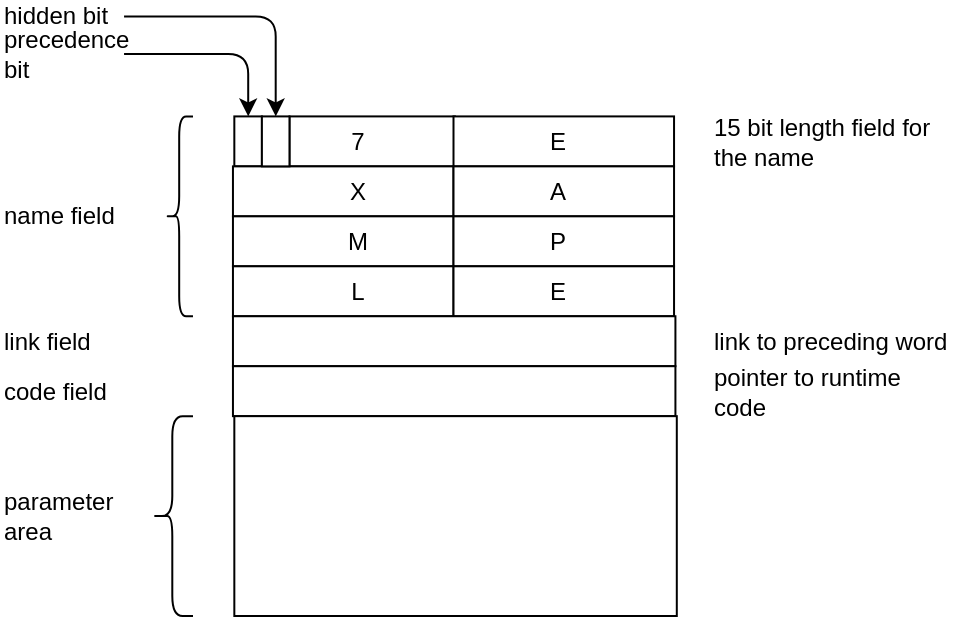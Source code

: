 <mxfile version="14.4.3" type="device"><diagram id="IoBHhwtHUVpunyEdRP0B" name="Seite-1"><mxGraphModel dx="1086" dy="811" grid="1" gridSize="10" guides="1" tooltips="1" connect="1" arrows="1" fold="1" page="1" pageScale="1" pageWidth="1169" pageHeight="827" math="0" shadow="0"><root><mxCell id="0"/><mxCell id="1" parent="0"/><mxCell id="joeere_Z2AdQNdXHnbGw-45" value="" style="group" vertex="1" connectable="0" parent="1"><mxGeometry x="51" y="44" width="479" height="306" as="geometry"/></mxCell><mxCell id="joeere_Z2AdQNdXHnbGw-1" value="" style="rounded=0;whiteSpace=wrap;html=1;" vertex="1" parent="joeere_Z2AdQNdXHnbGw-45"><mxGeometry x="117.165" y="56.204" width="13.784" height="24.98" as="geometry"/></mxCell><mxCell id="joeere_Z2AdQNdXHnbGw-2" value="" style="rounded=0;whiteSpace=wrap;html=1;" vertex="1" parent="joeere_Z2AdQNdXHnbGw-45"><mxGeometry x="144.734" y="56.204" width="82.705" height="24.98" as="geometry"/></mxCell><mxCell id="joeere_Z2AdQNdXHnbGw-3" value="" style="rounded=0;whiteSpace=wrap;html=1;" vertex="1" parent="joeere_Z2AdQNdXHnbGw-45"><mxGeometry x="226.75" y="56.204" width="110.273" height="24.98" as="geometry"/></mxCell><mxCell id="joeere_Z2AdQNdXHnbGw-4" value="" style="rounded=0;whiteSpace=wrap;html=1;" vertex="1" parent="joeere_Z2AdQNdXHnbGw-45"><mxGeometry x="116.476" y="81.184" width="110.273" height="24.98" as="geometry"/></mxCell><mxCell id="joeere_Z2AdQNdXHnbGw-5" value="" style="rounded=0;whiteSpace=wrap;html=1;" vertex="1" parent="joeere_Z2AdQNdXHnbGw-45"><mxGeometry x="226.75" y="81.184" width="110.273" height="24.98" as="geometry"/></mxCell><mxCell id="joeere_Z2AdQNdXHnbGw-6" value="" style="rounded=0;whiteSpace=wrap;html=1;" vertex="1" parent="joeere_Z2AdQNdXHnbGw-45"><mxGeometry x="116.476" y="106.163" width="110.273" height="24.98" as="geometry"/></mxCell><mxCell id="joeere_Z2AdQNdXHnbGw-7" value="" style="rounded=0;whiteSpace=wrap;html=1;" vertex="1" parent="joeere_Z2AdQNdXHnbGw-45"><mxGeometry x="226.75" y="106.163" width="110.273" height="24.98" as="geometry"/></mxCell><mxCell id="joeere_Z2AdQNdXHnbGw-8" value="" style="rounded=0;whiteSpace=wrap;html=1;" vertex="1" parent="joeere_Z2AdQNdXHnbGw-45"><mxGeometry x="116.476" y="131.143" width="110.273" height="24.98" as="geometry"/></mxCell><mxCell id="joeere_Z2AdQNdXHnbGw-9" value="" style="rounded=0;whiteSpace=wrap;html=1;" vertex="1" parent="joeere_Z2AdQNdXHnbGw-45"><mxGeometry x="226.75" y="131.143" width="110.273" height="24.98" as="geometry"/></mxCell><mxCell id="joeere_Z2AdQNdXHnbGw-10" value="" style="rounded=0;whiteSpace=wrap;html=1;" vertex="1" parent="joeere_Z2AdQNdXHnbGw-45"><mxGeometry x="116.476" y="156.122" width="221.236" height="24.98" as="geometry"/></mxCell><mxCell id="joeere_Z2AdQNdXHnbGw-11" value="" style="rounded=0;whiteSpace=wrap;html=1;" vertex="1" parent="joeere_Z2AdQNdXHnbGw-45"><mxGeometry x="116.476" y="181.102" width="221.236" height="24.98" as="geometry"/></mxCell><mxCell id="joeere_Z2AdQNdXHnbGw-12" value="" style="rounded=0;whiteSpace=wrap;html=1;" vertex="1" parent="joeere_Z2AdQNdXHnbGw-45"><mxGeometry x="117.165" y="206.082" width="221.236" height="99.918" as="geometry"/></mxCell><mxCell id="joeere_Z2AdQNdXHnbGw-13" value="7&lt;span style=&quot;color: rgba(0 , 0 , 0 , 0) ; font-family: monospace ; font-size: 0px&quot;&gt;%3CmxGraphModel%3E%3Croot%3E%3CmxCell%20id%3D%220%22%2F%3E%3CmxCell%20id%3D%221%22%20parent%3D%220%22%2F%3E%3CmxCell%20id%3D%222%22%20value%3D%22%22%20style%3D%22rounded%3D0%3BwhiteSpace%3Dwrap%3Bhtml%3D1%3B%22%20vertex%3D%221%22%20parent%3D%221%22%3E%3CmxGeometry%20x%3D%22159%22%20y%3D%22400%22%20width%3D%22321%22%20height%3D%2240%22%20as%3D%22geometry%22%2F%3E%3C%2FmxCell%3E%3C%2Froot%3E%3C%2FmxGraphModel%3E&lt;/span&gt;" style="text;html=1;strokeColor=none;fillColor=none;align=center;verticalAlign=middle;whiteSpace=wrap;rounded=0;" vertex="1" parent="joeere_Z2AdQNdXHnbGw-45"><mxGeometry x="165.41" y="62.449" width="27.568" height="12.49" as="geometry"/></mxCell><mxCell id="joeere_Z2AdQNdXHnbGw-15" value="E&lt;span style=&quot;color: rgba(0 , 0 , 0 , 0) ; font-family: monospace ; font-size: 0px&quot;&gt;%3CmxGraphModel%3E%3Croot%3E%3CmxCell%20id%3D%220%22%2F%3E%3CmxCell%20id%3D%221%22%20parent%3D%220%22%2F%3E%3CmxCell%20id%3D%222%22%20value%3D%227%26lt%3Bspan%20style%3D%26quot%3Bcolor%3A%20rgba(0%20%2C%200%20%2C%200%20%2C%200)%20%3B%20font-family%3A%20monospace%20%3B%20font-size%3A%200px%26quot%3B%26gt%3B%253CmxGraphModel%253E%253Croot%253E%253CmxCell%2520id%253D%25220%2522%252F%253E%253CmxCell%2520id%253D%25221%2522%2520parent%253D%25220%2522%252F%253E%253CmxCell%2520id%253D%25222%2522%2520value%253D%2522%2522%2520style%253D%2522rounded%253D0%253BwhiteSpace%253Dwrap%253Bhtml%253D1%253B%2522%2520vertex%253D%25221%2522%2520parent%253D%25221%2522%253E%253CmxGeometry%2520x%253D%2522159%2522%2520y%253D%2522400%2522%2520width%253D%2522321%2522%2520height%253D%252240%2522%2520as%253D%2522geometry%2522%252F%253E%253C%252FmxCell%253E%253C%252Froot%253E%253C%252FmxGraphModel%253E%26lt%3B%2Fspan%26gt%3B%22%20style%3D%22text%3Bhtml%3D1%3BstrokeColor%3Dnone%3BfillColor%3Dnone%3Balign%3Dcenter%3BverticalAlign%3Dmiddle%3BwhiteSpace%3Dwrap%3Brounded%3D0%3B%22%20vertex%3D%221%22%20parent%3D%221%22%3E%3CmxGeometry%20x%3D%22230%22%20y%3D%22210%22%20width%3D%2240%22%20height%3D%2220%22%20as%3D%22geometry%22%2F%3E%3C%2FmxCell%3E%3C%2Froot%3E%3C%2FmxGraphModel%3E&lt;/span&gt;" style="text;html=1;strokeColor=none;fillColor=none;align=center;verticalAlign=middle;whiteSpace=wrap;rounded=0;" vertex="1" parent="joeere_Z2AdQNdXHnbGw-45"><mxGeometry x="264.656" y="62.449" width="27.568" height="12.49" as="geometry"/></mxCell><mxCell id="joeere_Z2AdQNdXHnbGw-16" value="A" style="text;html=1;strokeColor=none;fillColor=none;align=center;verticalAlign=middle;whiteSpace=wrap;rounded=0;" vertex="1" parent="joeere_Z2AdQNdXHnbGw-45"><mxGeometry x="264.656" y="87.429" width="27.568" height="12.49" as="geometry"/></mxCell><mxCell id="joeere_Z2AdQNdXHnbGw-17" value="P" style="text;html=1;strokeColor=none;fillColor=none;align=center;verticalAlign=middle;whiteSpace=wrap;rounded=0;" vertex="1" parent="joeere_Z2AdQNdXHnbGw-45"><mxGeometry x="264.656" y="112.408" width="27.568" height="12.49" as="geometry"/></mxCell><mxCell id="joeere_Z2AdQNdXHnbGw-18" value="E&lt;span style=&quot;color: rgba(0 , 0 , 0 , 0) ; font-family: monospace ; font-size: 0px&quot;&gt;%3CmxGraphModel%3E%3Croot%3E%3CmxCell%20id%3D%220%22%2F%3E%3CmxCell%20id%3D%221%22%20parent%3D%220%22%2F%3E%3CmxCell%20id%3D%222%22%20value%3D%227%26lt%3Bspan%20style%3D%26quot%3Bcolor%3A%20rgba(0%20%2C%200%20%2C%200%20%2C%200)%20%3B%20font-family%3A%20monospace%20%3B%20font-size%3A%200px%26quot%3B%26gt%3B%253CmxGraphModel%253E%253Croot%253E%253CmxCell%2520id%253D%25220%2522%252F%253E%253CmxCell%2520id%253D%25221%2522%2520parent%253D%25220%2522%252F%253E%253CmxCell%2520id%253D%25222%2522%2520value%253D%2522%2522%2520style%253D%2522rounded%253D0%253BwhiteSpace%253Dwrap%253Bhtml%253D1%253B%2522%2520vertex%253D%25221%2522%2520parent%253D%25221%2522%253E%253CmxGeometry%2520x%253D%2522159%2522%2520y%253D%2522400%2522%2520width%253D%2522321%2522%2520height%253D%252240%2522%2520as%253D%2522geometry%2522%252F%253E%253C%252FmxCell%253E%253C%252Froot%253E%253C%252FmxGraphModel%253E%26lt%3B%2Fspan%26gt%3B%22%20style%3D%22text%3Bhtml%3D1%3BstrokeColor%3Dnone%3BfillColor%3Dnone%3Balign%3Dcenter%3BverticalAlign%3Dmiddle%3BwhiteSpace%3Dwrap%3Brounded%3D0%3B%22%20vertex%3D%221%22%20parent%3D%221%22%3E%3CmxGeometry%20x%3D%22230%22%20y%3D%22210%22%20width%3D%2240%22%20height%3D%2220%22%20as%3D%22geometry%22%2F%3E%3C%2FmxCell%3E%3C%2Froot%3E%3C%2FmxGraphModel%3E&lt;/span&gt;" style="text;html=1;strokeColor=none;fillColor=none;align=center;verticalAlign=middle;whiteSpace=wrap;rounded=0;" vertex="1" parent="joeere_Z2AdQNdXHnbGw-45"><mxGeometry x="264.656" y="137.388" width="27.568" height="12.49" as="geometry"/></mxCell><mxCell id="joeere_Z2AdQNdXHnbGw-19" value="L" style="text;html=1;strokeColor=none;fillColor=none;align=center;verticalAlign=middle;whiteSpace=wrap;rounded=0;" vertex="1" parent="joeere_Z2AdQNdXHnbGw-45"><mxGeometry x="165.41" y="137.388" width="27.568" height="12.49" as="geometry"/></mxCell><mxCell id="joeere_Z2AdQNdXHnbGw-20" value="M" style="text;html=1;strokeColor=none;fillColor=none;align=center;verticalAlign=middle;whiteSpace=wrap;rounded=0;" vertex="1" parent="joeere_Z2AdQNdXHnbGw-45"><mxGeometry x="165.41" y="112.408" width="27.568" height="12.49" as="geometry"/></mxCell><mxCell id="joeere_Z2AdQNdXHnbGw-21" value="X" style="text;html=1;strokeColor=none;fillColor=none;align=center;verticalAlign=middle;whiteSpace=wrap;rounded=0;" vertex="1" parent="joeere_Z2AdQNdXHnbGw-45"><mxGeometry x="165.41" y="87.429" width="27.568" height="12.49" as="geometry"/></mxCell><mxCell id="joeere_Z2AdQNdXHnbGw-23" value="15 bit length field for the name" style="text;html=1;strokeColor=none;fillColor=none;align=left;verticalAlign=middle;whiteSpace=wrap;rounded=0;" vertex="1" parent="joeere_Z2AdQNdXHnbGw-45"><mxGeometry x="354.942" y="62.449" width="124.058" height="12.49" as="geometry"/></mxCell><mxCell id="joeere_Z2AdQNdXHnbGw-24" value="link to preceding word&lt;span style=&quot;color: rgba(0 , 0 , 0 , 0) ; font-family: monospace ; font-size: 0px&quot;&gt;%3CmxGraphModel%3E%3Croot%3E%3CmxCell%20id%3D%220%22%2F%3E%3CmxCell%20id%3D%221%22%20parent%3D%220%22%2F%3E%3CmxCell%20id%3D%222%22%20value%3D%2215%20bit%20length%20field%26amp%3Bnbsp%3B%22%20style%3D%22text%3Bhtml%3D1%3BstrokeColor%3Dnone%3BfillColor%3Dnone%3Balign%3Dcenter%3BverticalAlign%3Dmiddle%3BwhiteSpace%3Dwrap%3Brounded%3D0%3B%22%20vertex%3D%221%22%20parent%3D%221%22%3E%3CmxGeometry%20x%3D%22560%22%20y%3D%22210%22%20width%3D%22180%22%20height%3D%2220%22%20as%3D%22geometry%22%2F%3E%3C%2FmxCell%3E%3C%2Froot%3E%3C%2FmxGraphModel%3E&lt;/span&gt;" style="text;html=1;strokeColor=none;fillColor=none;align=left;verticalAlign=middle;whiteSpace=wrap;rounded=0;" vertex="1" parent="joeere_Z2AdQNdXHnbGw-45"><mxGeometry x="354.942" y="162.367" width="124.058" height="12.49" as="geometry"/></mxCell><mxCell id="joeere_Z2AdQNdXHnbGw-25" value="pointer to runtime code" style="text;html=1;strokeColor=none;fillColor=none;align=left;verticalAlign=middle;whiteSpace=wrap;rounded=0;" vertex="1" parent="joeere_Z2AdQNdXHnbGw-45"><mxGeometry x="354.942" y="187.347" width="124.058" height="12.49" as="geometry"/></mxCell><mxCell id="joeere_Z2AdQNdXHnbGw-27" value="" style="shape=curlyBracket;whiteSpace=wrap;html=1;rounded=1;" vertex="1" parent="joeere_Z2AdQNdXHnbGw-45"><mxGeometry x="82.705" y="56.204" width="13.784" height="99.918" as="geometry"/></mxCell><mxCell id="joeere_Z2AdQNdXHnbGw-29" value="link field" style="text;html=1;strokeColor=none;fillColor=none;align=left;verticalAlign=middle;whiteSpace=wrap;rounded=0;" vertex="1" parent="joeere_Z2AdQNdXHnbGw-45"><mxGeometry y="162.367" width="75.813" height="12.49" as="geometry"/></mxCell><mxCell id="joeere_Z2AdQNdXHnbGw-30" value="code field" style="text;html=1;strokeColor=none;fillColor=none;align=left;verticalAlign=middle;whiteSpace=wrap;rounded=0;" vertex="1" parent="joeere_Z2AdQNdXHnbGw-45"><mxGeometry y="187.347" width="75.813" height="12.49" as="geometry"/></mxCell><mxCell id="joeere_Z2AdQNdXHnbGw-31" value="" style="shape=curlyBracket;whiteSpace=wrap;html=1;rounded=1;" vertex="1" parent="joeere_Z2AdQNdXHnbGw-45"><mxGeometry x="75.813" y="206.082" width="20.676" height="99.918" as="geometry"/></mxCell><mxCell id="joeere_Z2AdQNdXHnbGw-32" value="parameter area" style="text;html=1;strokeColor=none;fillColor=none;align=left;verticalAlign=middle;whiteSpace=wrap;rounded=0;" vertex="1" parent="joeere_Z2AdQNdXHnbGw-45"><mxGeometry y="249.796" width="75.813" height="12.49" as="geometry"/></mxCell><mxCell id="joeere_Z2AdQNdXHnbGw-33" value="name field" style="text;html=1;strokeColor=none;fillColor=none;align=left;verticalAlign=middle;whiteSpace=wrap;rounded=0;" vertex="1" parent="joeere_Z2AdQNdXHnbGw-45"><mxGeometry y="99.918" width="75.813" height="12.49" as="geometry"/></mxCell><mxCell id="joeere_Z2AdQNdXHnbGw-39" value="precedence bit" style="text;html=1;strokeColor=none;fillColor=none;align=left;verticalAlign=middle;whiteSpace=wrap;rounded=0;" vertex="1" parent="joeere_Z2AdQNdXHnbGw-45"><mxGeometry y="18.735" width="68.921" height="12.49" as="geometry"/></mxCell><mxCell id="joeere_Z2AdQNdXHnbGw-41" value="" style="edgeStyle=segmentEdgeStyle;endArrow=classic;html=1;" edge="1" parent="joeere_Z2AdQNdXHnbGw-45" target="joeere_Z2AdQNdXHnbGw-1"><mxGeometry width="50" height="50" relative="1" as="geometry"><mxPoint x="62.029" y="24.98" as="sourcePoint"/><mxPoint x="96.489" y="-6.245" as="targetPoint"/></mxGeometry></mxCell><mxCell id="joeere_Z2AdQNdXHnbGw-42" value="" style="rounded=0;whiteSpace=wrap;html=1;" vertex="1" parent="joeere_Z2AdQNdXHnbGw-45"><mxGeometry x="130.95" y="56.204" width="13.784" height="24.98" as="geometry"/></mxCell><mxCell id="joeere_Z2AdQNdXHnbGw-43" value="hidden bit" style="text;html=1;strokeColor=none;fillColor=none;align=left;verticalAlign=middle;whiteSpace=wrap;rounded=0;" vertex="1" parent="joeere_Z2AdQNdXHnbGw-45"><mxGeometry width="68.921" height="12.49" as="geometry"/></mxCell><mxCell id="joeere_Z2AdQNdXHnbGw-44" value="" style="edgeStyle=segmentEdgeStyle;endArrow=classic;html=1;" edge="1" parent="joeere_Z2AdQNdXHnbGw-45"><mxGeometry width="50" height="50" relative="1" as="geometry"><mxPoint x="62.029" y="6.245" as="sourcePoint"/><mxPoint x="137.842" y="56.204" as="targetPoint"/><Array as="points"><mxPoint x="137.842" y="6.245"/><mxPoint x="137.842" y="56.204"/></Array></mxGeometry></mxCell></root></mxGraphModel></diagram></mxfile>
